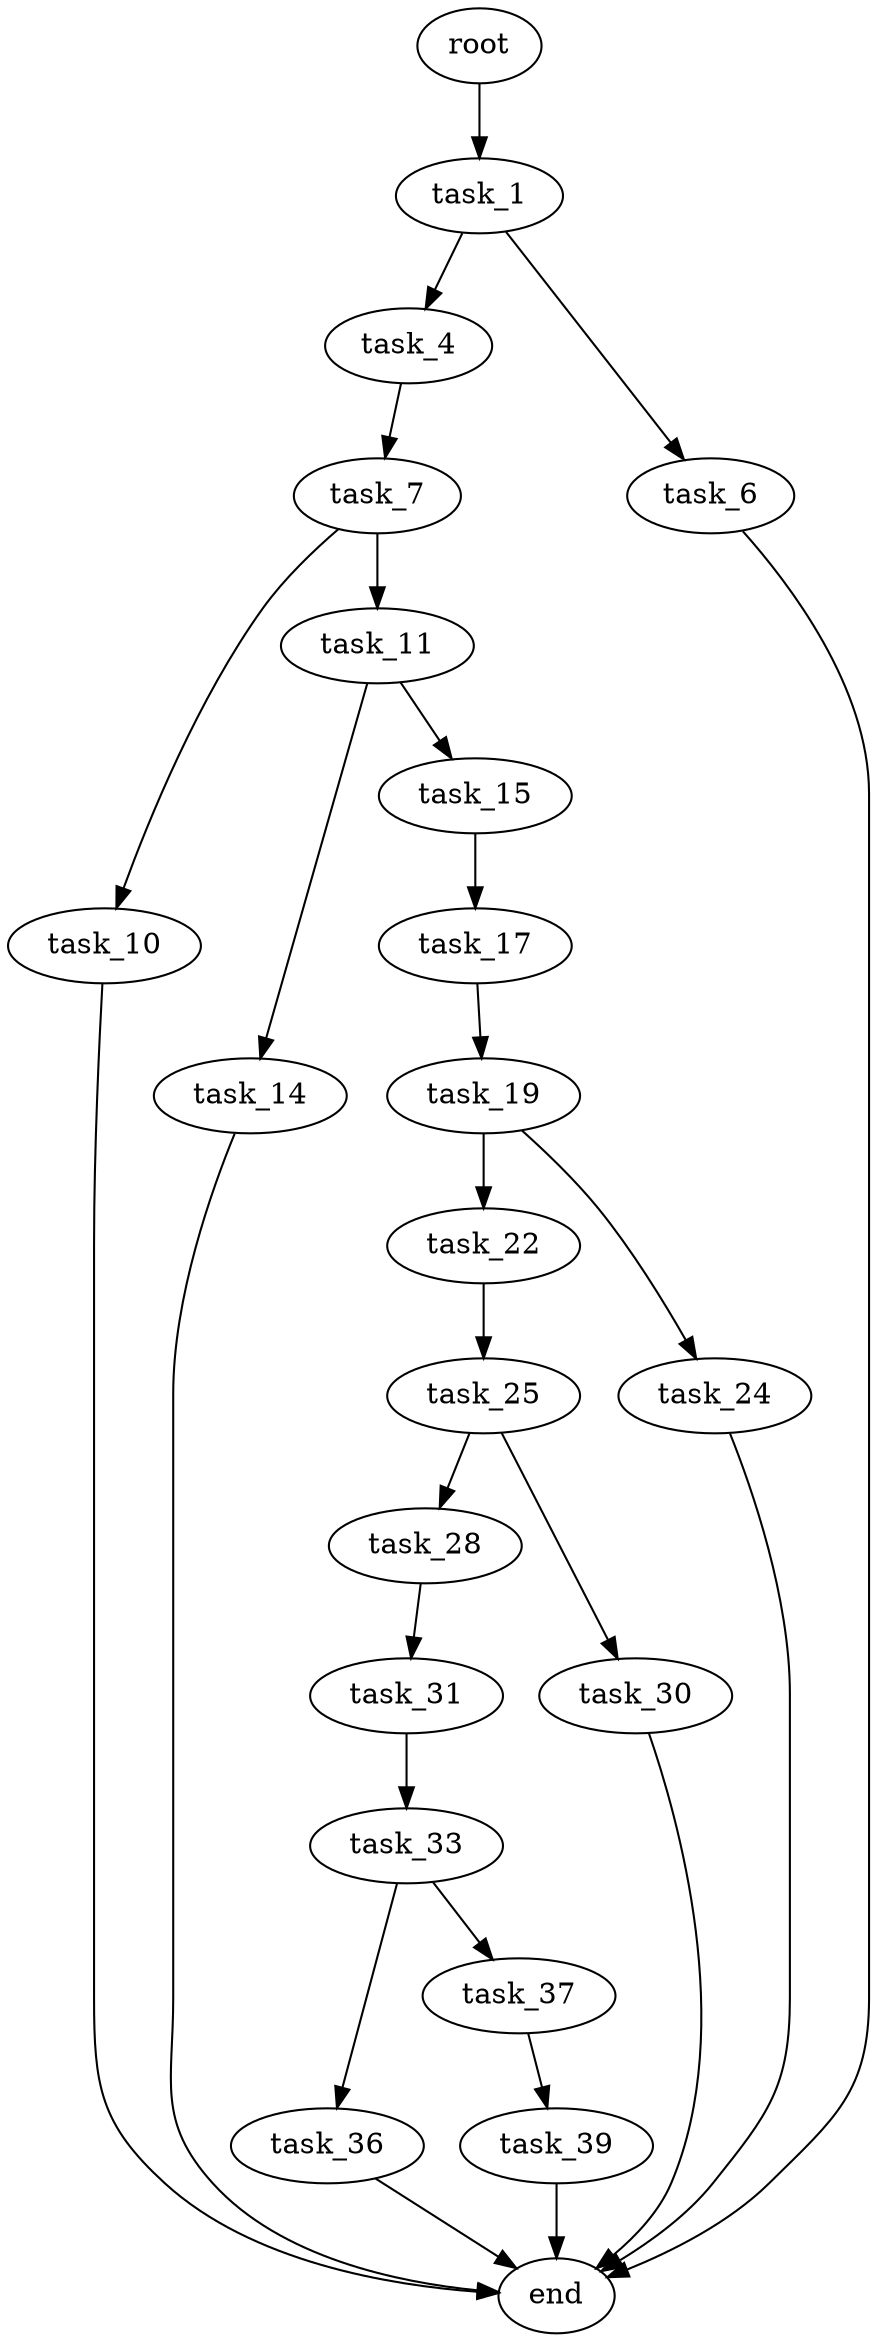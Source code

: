 digraph G {
  root [size="0.000000"];
  task_1 [size="10470798731.000000"];
  task_4 [size="19141729915.000000"];
  task_6 [size="10215943162.000000"];
  task_7 [size="13918915494.000000"];
  task_10 [size="141294994315.000000"];
  task_11 [size="68719476736.000000"];
  task_14 [size="3065026536.000000"];
  task_15 [size="9315683516.000000"];
  task_17 [size="549755813888.000000"];
  task_19 [size="3039947863.000000"];
  task_22 [size="14172583845.000000"];
  task_24 [size="1134530408.000000"];
  task_25 [size="8589934592.000000"];
  task_28 [size="8151196285.000000"];
  task_30 [size="157941238923.000000"];
  task_31 [size="45446903216.000000"];
  task_33 [size="11754422714.000000"];
  task_36 [size="6898618692.000000"];
  task_37 [size="7998278078.000000"];
  task_39 [size="2561887997.000000"];
  end [size="0.000000"];

  root -> task_1 [size="1.000000"];
  task_1 -> task_4 [size="209715200.000000"];
  task_1 -> task_6 [size="209715200.000000"];
  task_4 -> task_7 [size="301989888.000000"];
  task_6 -> end [size="1.000000"];
  task_7 -> task_10 [size="301989888.000000"];
  task_7 -> task_11 [size="301989888.000000"];
  task_10 -> end [size="1.000000"];
  task_11 -> task_14 [size="134217728.000000"];
  task_11 -> task_15 [size="134217728.000000"];
  task_14 -> end [size="1.000000"];
  task_15 -> task_17 [size="838860800.000000"];
  task_17 -> task_19 [size="536870912.000000"];
  task_19 -> task_22 [size="134217728.000000"];
  task_19 -> task_24 [size="134217728.000000"];
  task_22 -> task_25 [size="536870912.000000"];
  task_24 -> end [size="1.000000"];
  task_25 -> task_28 [size="33554432.000000"];
  task_25 -> task_30 [size="33554432.000000"];
  task_28 -> task_31 [size="209715200.000000"];
  task_30 -> end [size="1.000000"];
  task_31 -> task_33 [size="33554432.000000"];
  task_33 -> task_36 [size="209715200.000000"];
  task_33 -> task_37 [size="209715200.000000"];
  task_36 -> end [size="1.000000"];
  task_37 -> task_39 [size="536870912.000000"];
  task_39 -> end [size="1.000000"];
}
